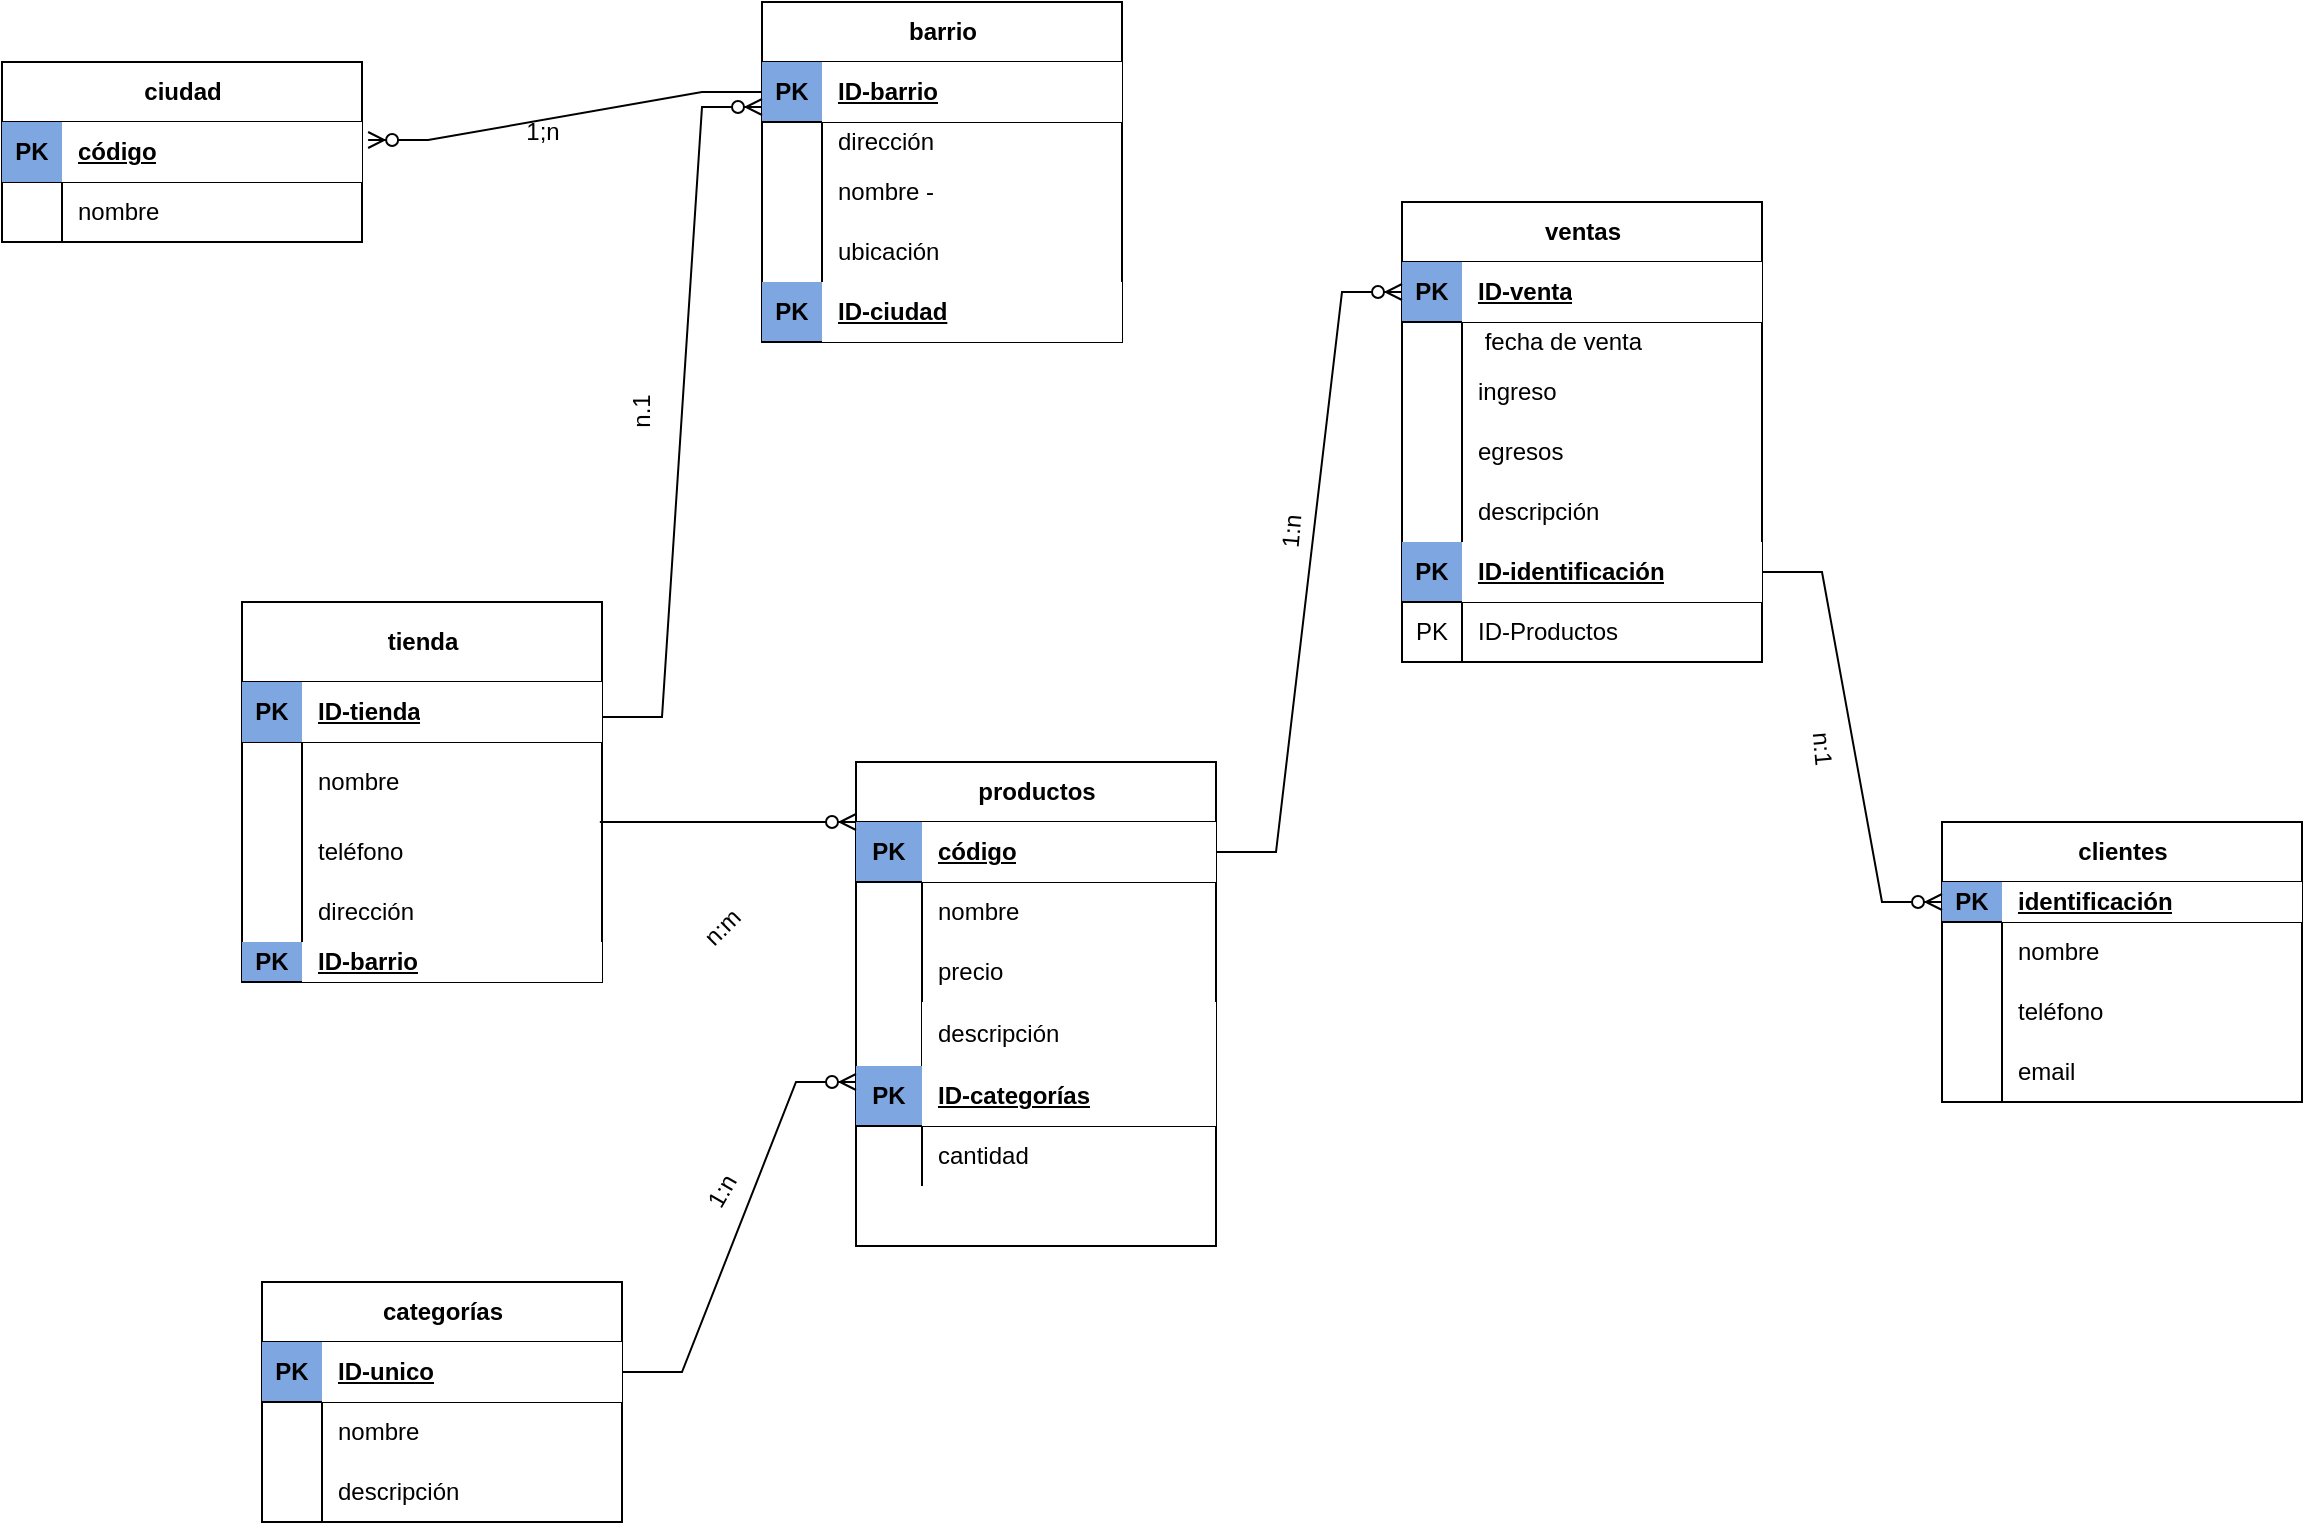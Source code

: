 <mxfile version="21.6.2" type="device">
  <diagram name="Página-1" id="iMC4th1ooJspeyHBmNNs">
    <mxGraphModel dx="880" dy="444" grid="1" gridSize="10" guides="1" tooltips="1" connect="1" arrows="1" fold="1" page="1" pageScale="1" pageWidth="827" pageHeight="1169" math="0" shadow="0">
      <root>
        <mxCell id="0" />
        <mxCell id="1" parent="0" />
        <mxCell id="7c1JLOKb-AMY0iz6rUg5-1" value="ciudad" style="shape=table;startSize=30;container=1;collapsible=1;childLayout=tableLayout;fixedRows=1;rowLines=0;fontStyle=1;align=center;resizeLast=1;html=1;fillColor=#FFFFFF;" parent="1" vertex="1">
          <mxGeometry x="220" y="70" width="180" height="90" as="geometry" />
        </mxCell>
        <mxCell id="7c1JLOKb-AMY0iz6rUg5-2" value="" style="shape=tableRow;horizontal=0;startSize=0;swimlaneHead=0;swimlaneBody=0;fillColor=#FFFFFF;collapsible=0;dropTarget=0;points=[[0,0.5],[1,0.5]];portConstraint=eastwest;top=0;left=0;right=0;bottom=1;" parent="7c1JLOKb-AMY0iz6rUg5-1" vertex="1">
          <mxGeometry y="30" width="180" height="30" as="geometry" />
        </mxCell>
        <mxCell id="7c1JLOKb-AMY0iz6rUg5-3" value="PK" style="shape=partialRectangle;connectable=0;fillColor=#7EA6E0;top=0;left=0;bottom=0;right=0;fontStyle=1;overflow=hidden;whiteSpace=wrap;html=1;" parent="7c1JLOKb-AMY0iz6rUg5-2" vertex="1">
          <mxGeometry width="30" height="30" as="geometry">
            <mxRectangle width="30" height="30" as="alternateBounds" />
          </mxGeometry>
        </mxCell>
        <mxCell id="7c1JLOKb-AMY0iz6rUg5-4" value="código" style="shape=partialRectangle;connectable=0;fillColor=#FFFFFF;top=0;left=0;bottom=0;right=0;align=left;spacingLeft=6;fontStyle=5;overflow=hidden;whiteSpace=wrap;html=1;" parent="7c1JLOKb-AMY0iz6rUg5-2" vertex="1">
          <mxGeometry x="30" width="150" height="30" as="geometry">
            <mxRectangle width="150" height="30" as="alternateBounds" />
          </mxGeometry>
        </mxCell>
        <mxCell id="7c1JLOKb-AMY0iz6rUg5-5" value="" style="shape=tableRow;horizontal=0;startSize=0;swimlaneHead=0;swimlaneBody=0;fillColor=none;collapsible=0;dropTarget=0;points=[[0,0.5],[1,0.5]];portConstraint=eastwest;top=0;left=0;right=0;bottom=0;" parent="7c1JLOKb-AMY0iz6rUg5-1" vertex="1">
          <mxGeometry y="60" width="180" height="30" as="geometry" />
        </mxCell>
        <mxCell id="7c1JLOKb-AMY0iz6rUg5-6" value="" style="shape=partialRectangle;connectable=0;fillColor=none;top=0;left=0;bottom=0;right=0;editable=1;overflow=hidden;whiteSpace=wrap;html=1;" parent="7c1JLOKb-AMY0iz6rUg5-5" vertex="1">
          <mxGeometry width="30" height="30" as="geometry">
            <mxRectangle width="30" height="30" as="alternateBounds" />
          </mxGeometry>
        </mxCell>
        <mxCell id="7c1JLOKb-AMY0iz6rUg5-7" value="nombre" style="shape=partialRectangle;connectable=0;fillColor=none;top=0;left=0;bottom=0;right=0;align=left;spacingLeft=6;overflow=hidden;whiteSpace=wrap;html=1;" parent="7c1JLOKb-AMY0iz6rUg5-5" vertex="1">
          <mxGeometry x="30" width="150" height="30" as="geometry">
            <mxRectangle width="150" height="30" as="alternateBounds" />
          </mxGeometry>
        </mxCell>
        <mxCell id="7c1JLOKb-AMY0iz6rUg5-14" value="barrio" style="shape=table;startSize=30;container=1;collapsible=1;childLayout=tableLayout;fixedRows=1;rowLines=0;fontStyle=1;align=center;resizeLast=1;html=1;" parent="1" vertex="1">
          <mxGeometry x="600" y="40" width="180" height="170" as="geometry" />
        </mxCell>
        <mxCell id="7c1JLOKb-AMY0iz6rUg5-15" value="" style="shape=tableRow;horizontal=0;startSize=0;swimlaneHead=0;swimlaneBody=0;fillColor=#7EA6E0;collapsible=0;dropTarget=0;points=[[0,0.5],[1,0.5]];portConstraint=eastwest;top=0;left=0;right=0;bottom=1;" parent="7c1JLOKb-AMY0iz6rUg5-14" vertex="1">
          <mxGeometry y="30" width="180" height="30" as="geometry" />
        </mxCell>
        <mxCell id="7c1JLOKb-AMY0iz6rUg5-16" value="PK" style="shape=partialRectangle;connectable=0;fillColor=none;top=0;left=0;bottom=0;right=0;fontStyle=1;overflow=hidden;whiteSpace=wrap;html=1;" parent="7c1JLOKb-AMY0iz6rUg5-15" vertex="1">
          <mxGeometry width="30" height="30" as="geometry">
            <mxRectangle width="30" height="30" as="alternateBounds" />
          </mxGeometry>
        </mxCell>
        <mxCell id="7c1JLOKb-AMY0iz6rUg5-17" value="ID-barrio" style="shape=partialRectangle;connectable=0;fillColor=#FFFFFF;top=0;left=0;bottom=0;right=0;align=left;spacingLeft=6;fontStyle=5;overflow=hidden;whiteSpace=wrap;html=1;" parent="7c1JLOKb-AMY0iz6rUg5-15" vertex="1">
          <mxGeometry x="30" width="150" height="30" as="geometry">
            <mxRectangle width="150" height="30" as="alternateBounds" />
          </mxGeometry>
        </mxCell>
        <mxCell id="7c1JLOKb-AMY0iz6rUg5-18" value="" style="shape=tableRow;horizontal=0;startSize=0;swimlaneHead=0;swimlaneBody=0;fillColor=none;collapsible=0;dropTarget=0;points=[[0,0.5],[1,0.5]];portConstraint=eastwest;top=0;left=0;right=0;bottom=0;" parent="7c1JLOKb-AMY0iz6rUg5-14" vertex="1">
          <mxGeometry y="60" width="180" height="20" as="geometry" />
        </mxCell>
        <mxCell id="7c1JLOKb-AMY0iz6rUg5-19" value="" style="shape=partialRectangle;connectable=0;fillColor=none;top=0;left=0;bottom=0;right=0;editable=1;overflow=hidden;whiteSpace=wrap;html=1;" parent="7c1JLOKb-AMY0iz6rUg5-18" vertex="1">
          <mxGeometry width="30" height="20" as="geometry">
            <mxRectangle width="30" height="20" as="alternateBounds" />
          </mxGeometry>
        </mxCell>
        <mxCell id="7c1JLOKb-AMY0iz6rUg5-20" value="dirección" style="shape=partialRectangle;connectable=0;fillColor=none;top=0;left=0;bottom=0;right=0;align=left;spacingLeft=6;overflow=hidden;whiteSpace=wrap;html=1;" parent="7c1JLOKb-AMY0iz6rUg5-18" vertex="1">
          <mxGeometry x="30" width="150" height="20" as="geometry">
            <mxRectangle width="150" height="20" as="alternateBounds" />
          </mxGeometry>
        </mxCell>
        <mxCell id="7c1JLOKb-AMY0iz6rUg5-21" value="" style="shape=tableRow;horizontal=0;startSize=0;swimlaneHead=0;swimlaneBody=0;fillColor=none;collapsible=0;dropTarget=0;points=[[0,0.5],[1,0.5]];portConstraint=eastwest;top=0;left=0;right=0;bottom=0;" parent="7c1JLOKb-AMY0iz6rUg5-14" vertex="1">
          <mxGeometry y="80" width="180" height="30" as="geometry" />
        </mxCell>
        <mxCell id="7c1JLOKb-AMY0iz6rUg5-22" value="" style="shape=partialRectangle;connectable=0;fillColor=none;top=0;left=0;bottom=0;right=0;editable=1;overflow=hidden;whiteSpace=wrap;html=1;" parent="7c1JLOKb-AMY0iz6rUg5-21" vertex="1">
          <mxGeometry width="30" height="30" as="geometry">
            <mxRectangle width="30" height="30" as="alternateBounds" />
          </mxGeometry>
        </mxCell>
        <mxCell id="7c1JLOKb-AMY0iz6rUg5-23" value="nombre -" style="shape=partialRectangle;connectable=0;fillColor=none;top=0;left=0;bottom=0;right=0;align=left;spacingLeft=6;overflow=hidden;whiteSpace=wrap;html=1;" parent="7c1JLOKb-AMY0iz6rUg5-21" vertex="1">
          <mxGeometry x="30" width="150" height="30" as="geometry">
            <mxRectangle width="150" height="30" as="alternateBounds" />
          </mxGeometry>
        </mxCell>
        <mxCell id="7c1JLOKb-AMY0iz6rUg5-24" value="" style="shape=tableRow;horizontal=0;startSize=0;swimlaneHead=0;swimlaneBody=0;fillColor=none;collapsible=0;dropTarget=0;points=[[0,0.5],[1,0.5]];portConstraint=eastwest;top=0;left=0;right=0;bottom=0;" parent="7c1JLOKb-AMY0iz6rUg5-14" vertex="1">
          <mxGeometry y="110" width="180" height="30" as="geometry" />
        </mxCell>
        <mxCell id="7c1JLOKb-AMY0iz6rUg5-25" value="" style="shape=partialRectangle;connectable=0;fillColor=none;top=0;left=0;bottom=0;right=0;editable=1;overflow=hidden;whiteSpace=wrap;html=1;" parent="7c1JLOKb-AMY0iz6rUg5-24" vertex="1">
          <mxGeometry width="30" height="30" as="geometry">
            <mxRectangle width="30" height="30" as="alternateBounds" />
          </mxGeometry>
        </mxCell>
        <mxCell id="7c1JLOKb-AMY0iz6rUg5-26" value="ubicación" style="shape=partialRectangle;connectable=0;fillColor=none;top=0;left=0;bottom=0;right=0;align=left;spacingLeft=6;overflow=hidden;whiteSpace=wrap;html=1;" parent="7c1JLOKb-AMY0iz6rUg5-24" vertex="1">
          <mxGeometry x="30" width="150" height="30" as="geometry">
            <mxRectangle width="150" height="30" as="alternateBounds" />
          </mxGeometry>
        </mxCell>
        <mxCell id="RqPSGQFcIyP_6qHtjr6c-4" value="" style="shape=tableRow;horizontal=0;startSize=0;swimlaneHead=0;swimlaneBody=0;fillColor=#7EA6E0;collapsible=0;dropTarget=0;points=[[0,0.5],[1,0.5]];portConstraint=eastwest;top=0;left=0;right=0;bottom=1;" parent="7c1JLOKb-AMY0iz6rUg5-14" vertex="1">
          <mxGeometry y="140" width="180" height="30" as="geometry" />
        </mxCell>
        <mxCell id="RqPSGQFcIyP_6qHtjr6c-5" value="PK" style="shape=partialRectangle;connectable=0;fillColor=none;top=0;left=0;bottom=0;right=0;fontStyle=1;overflow=hidden;whiteSpace=wrap;html=1;" parent="RqPSGQFcIyP_6qHtjr6c-4" vertex="1">
          <mxGeometry width="30" height="30" as="geometry">
            <mxRectangle width="30" height="30" as="alternateBounds" />
          </mxGeometry>
        </mxCell>
        <mxCell id="RqPSGQFcIyP_6qHtjr6c-6" value="ID-ciudad" style="shape=partialRectangle;connectable=0;fillColor=#FFFFFF;top=0;left=0;bottom=0;right=0;align=left;spacingLeft=6;fontStyle=5;overflow=hidden;whiteSpace=wrap;html=1;" parent="RqPSGQFcIyP_6qHtjr6c-4" vertex="1">
          <mxGeometry x="30" width="150" height="30" as="geometry">
            <mxRectangle width="150" height="30" as="alternateBounds" />
          </mxGeometry>
        </mxCell>
        <mxCell id="7c1JLOKb-AMY0iz6rUg5-27" value="tienda" style="shape=table;startSize=40;container=1;collapsible=1;childLayout=tableLayout;fixedRows=1;rowLines=0;fontStyle=1;align=center;resizeLast=1;html=1;" parent="1" vertex="1">
          <mxGeometry x="340" y="340" width="180" height="190" as="geometry" />
        </mxCell>
        <mxCell id="7c1JLOKb-AMY0iz6rUg5-28" value="" style="shape=tableRow;horizontal=0;startSize=0;swimlaneHead=0;swimlaneBody=0;fillColor=none;collapsible=0;dropTarget=0;points=[[0,0.5],[1,0.5]];portConstraint=eastwest;top=0;left=0;right=0;bottom=1;" parent="7c1JLOKb-AMY0iz6rUg5-27" vertex="1">
          <mxGeometry y="40" width="180" height="30" as="geometry" />
        </mxCell>
        <mxCell id="7c1JLOKb-AMY0iz6rUg5-29" value="PK" style="shape=partialRectangle;connectable=0;fillColor=#7EA6E0;top=0;left=0;bottom=0;right=0;fontStyle=1;overflow=hidden;whiteSpace=wrap;html=1;" parent="7c1JLOKb-AMY0iz6rUg5-28" vertex="1">
          <mxGeometry width="30" height="30" as="geometry">
            <mxRectangle width="30" height="30" as="alternateBounds" />
          </mxGeometry>
        </mxCell>
        <mxCell id="7c1JLOKb-AMY0iz6rUg5-30" value="ID-tienda" style="shape=partialRectangle;connectable=0;fillColor=#FFFFFF;top=0;left=0;bottom=0;right=0;align=left;spacingLeft=6;fontStyle=5;overflow=hidden;whiteSpace=wrap;html=1;" parent="7c1JLOKb-AMY0iz6rUg5-28" vertex="1">
          <mxGeometry x="30" width="150" height="30" as="geometry">
            <mxRectangle width="150" height="30" as="alternateBounds" />
          </mxGeometry>
        </mxCell>
        <mxCell id="7c1JLOKb-AMY0iz6rUg5-31" value="" style="shape=tableRow;horizontal=0;startSize=0;swimlaneHead=0;swimlaneBody=0;fillColor=none;collapsible=0;dropTarget=0;points=[[0,0.5],[1,0.5]];portConstraint=eastwest;top=0;left=0;right=0;bottom=0;" parent="7c1JLOKb-AMY0iz6rUg5-27" vertex="1">
          <mxGeometry y="70" width="180" height="40" as="geometry" />
        </mxCell>
        <mxCell id="7c1JLOKb-AMY0iz6rUg5-32" value="" style="shape=partialRectangle;connectable=0;fillColor=none;top=0;left=0;bottom=0;right=0;editable=1;overflow=hidden;whiteSpace=wrap;html=1;" parent="7c1JLOKb-AMY0iz6rUg5-31" vertex="1">
          <mxGeometry width="30" height="40" as="geometry">
            <mxRectangle width="30" height="40" as="alternateBounds" />
          </mxGeometry>
        </mxCell>
        <mxCell id="7c1JLOKb-AMY0iz6rUg5-33" value="nombre" style="shape=partialRectangle;connectable=0;fillColor=none;top=0;left=0;bottom=0;right=0;align=left;spacingLeft=6;overflow=hidden;whiteSpace=wrap;html=1;" parent="7c1JLOKb-AMY0iz6rUg5-31" vertex="1">
          <mxGeometry x="30" width="150" height="40" as="geometry">
            <mxRectangle width="150" height="40" as="alternateBounds" />
          </mxGeometry>
        </mxCell>
        <mxCell id="7c1JLOKb-AMY0iz6rUg5-34" value="" style="shape=tableRow;horizontal=0;startSize=0;swimlaneHead=0;swimlaneBody=0;fillColor=none;collapsible=0;dropTarget=0;points=[[0,0.5],[1,0.5]];portConstraint=eastwest;top=0;left=0;right=0;bottom=0;" parent="7c1JLOKb-AMY0iz6rUg5-27" vertex="1">
          <mxGeometry y="110" width="180" height="30" as="geometry" />
        </mxCell>
        <mxCell id="7c1JLOKb-AMY0iz6rUg5-35" value="" style="shape=partialRectangle;connectable=0;fillColor=none;top=0;left=0;bottom=0;right=0;editable=1;overflow=hidden;whiteSpace=wrap;html=1;" parent="7c1JLOKb-AMY0iz6rUg5-34" vertex="1">
          <mxGeometry width="30" height="30" as="geometry">
            <mxRectangle width="30" height="30" as="alternateBounds" />
          </mxGeometry>
        </mxCell>
        <mxCell id="7c1JLOKb-AMY0iz6rUg5-36" value="teléfono" style="shape=partialRectangle;connectable=0;fillColor=none;top=0;left=0;bottom=0;right=0;align=left;spacingLeft=6;overflow=hidden;whiteSpace=wrap;html=1;" parent="7c1JLOKb-AMY0iz6rUg5-34" vertex="1">
          <mxGeometry x="30" width="150" height="30" as="geometry">
            <mxRectangle width="150" height="30" as="alternateBounds" />
          </mxGeometry>
        </mxCell>
        <mxCell id="7c1JLOKb-AMY0iz6rUg5-37" value="" style="shape=tableRow;horizontal=0;startSize=0;swimlaneHead=0;swimlaneBody=0;fillColor=none;collapsible=0;dropTarget=0;points=[[0,0.5],[1,0.5]];portConstraint=eastwest;top=0;left=0;right=0;bottom=0;" parent="7c1JLOKb-AMY0iz6rUg5-27" vertex="1">
          <mxGeometry y="140" width="180" height="30" as="geometry" />
        </mxCell>
        <mxCell id="7c1JLOKb-AMY0iz6rUg5-38" value="" style="shape=partialRectangle;connectable=0;fillColor=none;top=0;left=0;bottom=0;right=0;editable=1;overflow=hidden;whiteSpace=wrap;html=1;" parent="7c1JLOKb-AMY0iz6rUg5-37" vertex="1">
          <mxGeometry width="30" height="30" as="geometry">
            <mxRectangle width="30" height="30" as="alternateBounds" />
          </mxGeometry>
        </mxCell>
        <mxCell id="7c1JLOKb-AMY0iz6rUg5-39" value="dirección" style="shape=partialRectangle;connectable=0;fillColor=none;top=0;left=0;bottom=0;right=0;align=left;spacingLeft=6;overflow=hidden;whiteSpace=wrap;html=1;" parent="7c1JLOKb-AMY0iz6rUg5-37" vertex="1">
          <mxGeometry x="30" width="150" height="30" as="geometry">
            <mxRectangle width="150" height="30" as="alternateBounds" />
          </mxGeometry>
        </mxCell>
        <mxCell id="i60WPMiwM2v31JgyBQQF-54" value="" style="shape=tableRow;horizontal=0;startSize=0;swimlaneHead=0;swimlaneBody=0;fillColor=#7EA6E0;collapsible=0;dropTarget=0;points=[[0,0.5],[1,0.5]];portConstraint=eastwest;top=0;left=0;right=0;bottom=1;" parent="7c1JLOKb-AMY0iz6rUg5-27" vertex="1">
          <mxGeometry y="170" width="180" height="20" as="geometry" />
        </mxCell>
        <mxCell id="i60WPMiwM2v31JgyBQQF-55" value="PK" style="shape=partialRectangle;connectable=0;fillColor=none;top=0;left=0;bottom=0;right=0;fontStyle=1;overflow=hidden;whiteSpace=wrap;html=1;" parent="i60WPMiwM2v31JgyBQQF-54" vertex="1">
          <mxGeometry width="30" height="20" as="geometry">
            <mxRectangle width="30" height="20" as="alternateBounds" />
          </mxGeometry>
        </mxCell>
        <mxCell id="i60WPMiwM2v31JgyBQQF-56" value="ID-barrio" style="shape=partialRectangle;connectable=0;fillColor=#FFFFFF;top=0;left=0;bottom=0;right=0;align=left;spacingLeft=6;fontStyle=5;overflow=hidden;whiteSpace=wrap;html=1;" parent="i60WPMiwM2v31JgyBQQF-54" vertex="1">
          <mxGeometry x="30" width="150" height="20" as="geometry">
            <mxRectangle width="150" height="20" as="alternateBounds" />
          </mxGeometry>
        </mxCell>
        <mxCell id="7c1JLOKb-AMY0iz6rUg5-40" value="productos" style="shape=table;startSize=30;container=1;collapsible=1;childLayout=tableLayout;fixedRows=1;rowLines=0;fontStyle=1;align=center;resizeLast=1;html=1;" parent="1" vertex="1">
          <mxGeometry x="647" y="420" width="180" height="242" as="geometry" />
        </mxCell>
        <mxCell id="rNAU9xd99KFgjEZK2ARj-17" value="" style="shape=tableRow;horizontal=0;startSize=0;swimlaneHead=0;swimlaneBody=0;fillColor=#7EA6E0;collapsible=0;dropTarget=0;points=[[0,0.5],[1,0.5]];portConstraint=eastwest;top=0;left=0;right=0;bottom=1;" parent="7c1JLOKb-AMY0iz6rUg5-40" vertex="1">
          <mxGeometry y="30" width="180" height="30" as="geometry" />
        </mxCell>
        <mxCell id="rNAU9xd99KFgjEZK2ARj-18" value="PK" style="shape=partialRectangle;connectable=0;fillColor=none;top=0;left=0;bottom=0;right=0;fontStyle=1;overflow=hidden;whiteSpace=wrap;html=1;" parent="rNAU9xd99KFgjEZK2ARj-17" vertex="1">
          <mxGeometry width="33" height="30" as="geometry">
            <mxRectangle width="33" height="30" as="alternateBounds" />
          </mxGeometry>
        </mxCell>
        <mxCell id="rNAU9xd99KFgjEZK2ARj-19" value="código" style="shape=partialRectangle;connectable=0;fillColor=#FFFFFF;top=0;left=0;bottom=0;right=0;align=left;spacingLeft=6;fontStyle=5;overflow=hidden;whiteSpace=wrap;html=1;" parent="rNAU9xd99KFgjEZK2ARj-17" vertex="1">
          <mxGeometry x="33" width="147" height="30" as="geometry">
            <mxRectangle width="147" height="30" as="alternateBounds" />
          </mxGeometry>
        </mxCell>
        <mxCell id="7c1JLOKb-AMY0iz6rUg5-44" value="" style="shape=tableRow;horizontal=0;startSize=0;swimlaneHead=0;swimlaneBody=0;fillColor=none;collapsible=0;dropTarget=0;points=[[0,0.5],[1,0.5]];portConstraint=eastwest;top=0;left=0;right=0;bottom=0;" parent="7c1JLOKb-AMY0iz6rUg5-40" vertex="1">
          <mxGeometry y="60" width="180" height="30" as="geometry" />
        </mxCell>
        <mxCell id="7c1JLOKb-AMY0iz6rUg5-45" value="" style="shape=partialRectangle;connectable=0;fillColor=none;top=0;left=0;bottom=0;right=0;editable=1;overflow=hidden;whiteSpace=wrap;html=1;" parent="7c1JLOKb-AMY0iz6rUg5-44" vertex="1">
          <mxGeometry width="33" height="30" as="geometry">
            <mxRectangle width="33" height="30" as="alternateBounds" />
          </mxGeometry>
        </mxCell>
        <mxCell id="7c1JLOKb-AMY0iz6rUg5-46" value="nombre" style="shape=partialRectangle;connectable=0;fillColor=none;top=0;left=0;bottom=0;right=0;align=left;spacingLeft=6;overflow=hidden;whiteSpace=wrap;html=1;" parent="7c1JLOKb-AMY0iz6rUg5-44" vertex="1">
          <mxGeometry x="33" width="147" height="30" as="geometry">
            <mxRectangle width="147" height="30" as="alternateBounds" />
          </mxGeometry>
        </mxCell>
        <mxCell id="7c1JLOKb-AMY0iz6rUg5-47" value="" style="shape=tableRow;horizontal=0;startSize=0;swimlaneHead=0;swimlaneBody=0;fillColor=none;collapsible=0;dropTarget=0;points=[[0,0.5],[1,0.5]];portConstraint=eastwest;top=0;left=0;right=0;bottom=0;" parent="7c1JLOKb-AMY0iz6rUg5-40" vertex="1">
          <mxGeometry y="90" width="180" height="30" as="geometry" />
        </mxCell>
        <mxCell id="7c1JLOKb-AMY0iz6rUg5-48" value="" style="shape=partialRectangle;connectable=0;fillColor=none;top=0;left=0;bottom=0;right=0;editable=1;overflow=hidden;whiteSpace=wrap;html=1;" parent="7c1JLOKb-AMY0iz6rUg5-47" vertex="1">
          <mxGeometry width="33" height="30" as="geometry">
            <mxRectangle width="33" height="30" as="alternateBounds" />
          </mxGeometry>
        </mxCell>
        <mxCell id="7c1JLOKb-AMY0iz6rUg5-49" value="precio" style="shape=partialRectangle;connectable=0;fillColor=none;top=0;left=0;bottom=0;right=0;align=left;spacingLeft=6;overflow=hidden;whiteSpace=wrap;html=1;" parent="7c1JLOKb-AMY0iz6rUg5-47" vertex="1">
          <mxGeometry x="33" width="147" height="30" as="geometry">
            <mxRectangle width="147" height="30" as="alternateBounds" />
          </mxGeometry>
        </mxCell>
        <mxCell id="7c1JLOKb-AMY0iz6rUg5-50" value="" style="shape=tableRow;horizontal=0;startSize=0;swimlaneHead=0;swimlaneBody=0;fillColor=none;collapsible=0;dropTarget=0;points=[[0,0.5],[1,0.5]];portConstraint=eastwest;top=0;left=0;right=0;bottom=0;" parent="7c1JLOKb-AMY0iz6rUg5-40" vertex="1">
          <mxGeometry y="120" width="180" height="32" as="geometry" />
        </mxCell>
        <mxCell id="7c1JLOKb-AMY0iz6rUg5-51" value="" style="shape=partialRectangle;connectable=0;fillColor=none;top=0;left=0;bottom=0;right=0;editable=1;overflow=hidden;whiteSpace=wrap;html=1;" parent="7c1JLOKb-AMY0iz6rUg5-50" vertex="1">
          <mxGeometry width="33" height="32" as="geometry">
            <mxRectangle width="33" height="32" as="alternateBounds" />
          </mxGeometry>
        </mxCell>
        <mxCell id="7c1JLOKb-AMY0iz6rUg5-52" value="descripción" style="shape=partialRectangle;connectable=0;fillColor=#FFFFFF;top=0;left=0;bottom=0;right=0;align=left;spacingLeft=6;overflow=hidden;whiteSpace=wrap;html=1;" parent="7c1JLOKb-AMY0iz6rUg5-50" vertex="1">
          <mxGeometry x="33" width="147" height="32" as="geometry">
            <mxRectangle width="147" height="32" as="alternateBounds" />
          </mxGeometry>
        </mxCell>
        <mxCell id="RqPSGQFcIyP_6qHtjr6c-20" value="" style="shape=tableRow;horizontal=0;startSize=0;swimlaneHead=0;swimlaneBody=0;fillColor=#7EA6E0;collapsible=0;dropTarget=0;points=[[0,0.5],[1,0.5]];portConstraint=eastwest;top=0;left=0;right=0;bottom=1;" parent="7c1JLOKb-AMY0iz6rUg5-40" vertex="1">
          <mxGeometry y="152" width="180" height="30" as="geometry" />
        </mxCell>
        <mxCell id="RqPSGQFcIyP_6qHtjr6c-21" value="PK" style="shape=partialRectangle;connectable=0;fillColor=none;top=0;left=0;bottom=0;right=0;fontStyle=1;overflow=hidden;whiteSpace=wrap;html=1;" parent="RqPSGQFcIyP_6qHtjr6c-20" vertex="1">
          <mxGeometry width="33" height="30" as="geometry">
            <mxRectangle width="33" height="30" as="alternateBounds" />
          </mxGeometry>
        </mxCell>
        <mxCell id="RqPSGQFcIyP_6qHtjr6c-22" value="ID-categorías" style="shape=partialRectangle;connectable=0;fillColor=#FFFFFF;top=0;left=0;bottom=0;right=0;align=left;spacingLeft=6;fontStyle=5;overflow=hidden;whiteSpace=wrap;html=1;" parent="RqPSGQFcIyP_6qHtjr6c-20" vertex="1">
          <mxGeometry x="33" width="147" height="30" as="geometry">
            <mxRectangle width="147" height="30" as="alternateBounds" />
          </mxGeometry>
        </mxCell>
        <mxCell id="RqPSGQFcIyP_6qHtjr6c-23" value="" style="shape=tableRow;horizontal=0;startSize=0;swimlaneHead=0;swimlaneBody=0;fillColor=none;collapsible=0;dropTarget=0;points=[[0,0.5],[1,0.5]];portConstraint=eastwest;top=0;left=0;right=0;bottom=0;" parent="7c1JLOKb-AMY0iz6rUg5-40" vertex="1">
          <mxGeometry y="182" width="180" height="30" as="geometry" />
        </mxCell>
        <mxCell id="RqPSGQFcIyP_6qHtjr6c-24" value="" style="shape=partialRectangle;connectable=0;fillColor=none;top=0;left=0;bottom=0;right=0;editable=1;overflow=hidden;whiteSpace=wrap;html=1;" parent="RqPSGQFcIyP_6qHtjr6c-23" vertex="1">
          <mxGeometry width="33" height="30" as="geometry">
            <mxRectangle width="33" height="30" as="alternateBounds" />
          </mxGeometry>
        </mxCell>
        <mxCell id="RqPSGQFcIyP_6qHtjr6c-25" value="cantidad" style="shape=partialRectangle;connectable=0;fillColor=none;top=0;left=0;bottom=0;right=0;align=left;spacingLeft=6;overflow=hidden;whiteSpace=wrap;html=1;" parent="RqPSGQFcIyP_6qHtjr6c-23" vertex="1">
          <mxGeometry x="33" width="147" height="30" as="geometry">
            <mxRectangle width="147" height="30" as="alternateBounds" />
          </mxGeometry>
        </mxCell>
        <mxCell id="i60WPMiwM2v31JgyBQQF-20" value="categorías" style="shape=table;startSize=30;container=1;collapsible=1;childLayout=tableLayout;fixedRows=1;rowLines=0;fontStyle=1;align=center;resizeLast=1;html=1;" parent="1" vertex="1">
          <mxGeometry x="350" y="680" width="180" height="120" as="geometry" />
        </mxCell>
        <mxCell id="i60WPMiwM2v31JgyBQQF-21" value="" style="shape=tableRow;horizontal=0;startSize=0;swimlaneHead=0;swimlaneBody=0;fillColor=#7EA6E0;collapsible=0;dropTarget=0;points=[[0,0.5],[1,0.5]];portConstraint=eastwest;top=0;left=0;right=0;bottom=1;" parent="i60WPMiwM2v31JgyBQQF-20" vertex="1">
          <mxGeometry y="30" width="180" height="30" as="geometry" />
        </mxCell>
        <mxCell id="i60WPMiwM2v31JgyBQQF-22" value="PK" style="shape=partialRectangle;connectable=0;fillColor=none;top=0;left=0;bottom=0;right=0;fontStyle=1;overflow=hidden;whiteSpace=wrap;html=1;" parent="i60WPMiwM2v31JgyBQQF-21" vertex="1">
          <mxGeometry width="30" height="30" as="geometry">
            <mxRectangle width="30" height="30" as="alternateBounds" />
          </mxGeometry>
        </mxCell>
        <mxCell id="i60WPMiwM2v31JgyBQQF-23" value="ID-unico" style="shape=partialRectangle;connectable=0;fillColor=#FFFFFF;top=0;left=0;bottom=0;right=0;align=left;spacingLeft=6;fontStyle=5;overflow=hidden;whiteSpace=wrap;html=1;" parent="i60WPMiwM2v31JgyBQQF-21" vertex="1">
          <mxGeometry x="30" width="150" height="30" as="geometry">
            <mxRectangle width="150" height="30" as="alternateBounds" />
          </mxGeometry>
        </mxCell>
        <mxCell id="i60WPMiwM2v31JgyBQQF-24" value="" style="shape=tableRow;horizontal=0;startSize=0;swimlaneHead=0;swimlaneBody=0;fillColor=none;collapsible=0;dropTarget=0;points=[[0,0.5],[1,0.5]];portConstraint=eastwest;top=0;left=0;right=0;bottom=0;" parent="i60WPMiwM2v31JgyBQQF-20" vertex="1">
          <mxGeometry y="60" width="180" height="30" as="geometry" />
        </mxCell>
        <mxCell id="i60WPMiwM2v31JgyBQQF-25" value="" style="shape=partialRectangle;connectable=0;fillColor=none;top=0;left=0;bottom=0;right=0;editable=1;overflow=hidden;whiteSpace=wrap;html=1;" parent="i60WPMiwM2v31JgyBQQF-24" vertex="1">
          <mxGeometry width="30" height="30" as="geometry">
            <mxRectangle width="30" height="30" as="alternateBounds" />
          </mxGeometry>
        </mxCell>
        <mxCell id="i60WPMiwM2v31JgyBQQF-26" value="nombre" style="shape=partialRectangle;connectable=0;fillColor=none;top=0;left=0;bottom=0;right=0;align=left;spacingLeft=6;overflow=hidden;whiteSpace=wrap;html=1;" parent="i60WPMiwM2v31JgyBQQF-24" vertex="1">
          <mxGeometry x="30" width="150" height="30" as="geometry">
            <mxRectangle width="150" height="30" as="alternateBounds" />
          </mxGeometry>
        </mxCell>
        <mxCell id="i60WPMiwM2v31JgyBQQF-27" value="" style="shape=tableRow;horizontal=0;startSize=0;swimlaneHead=0;swimlaneBody=0;fillColor=none;collapsible=0;dropTarget=0;points=[[0,0.5],[1,0.5]];portConstraint=eastwest;top=0;left=0;right=0;bottom=0;" parent="i60WPMiwM2v31JgyBQQF-20" vertex="1">
          <mxGeometry y="90" width="180" height="30" as="geometry" />
        </mxCell>
        <mxCell id="i60WPMiwM2v31JgyBQQF-28" value="" style="shape=partialRectangle;connectable=0;fillColor=none;top=0;left=0;bottom=0;right=0;editable=1;overflow=hidden;whiteSpace=wrap;html=1;" parent="i60WPMiwM2v31JgyBQQF-27" vertex="1">
          <mxGeometry width="30" height="30" as="geometry">
            <mxRectangle width="30" height="30" as="alternateBounds" />
          </mxGeometry>
        </mxCell>
        <mxCell id="i60WPMiwM2v31JgyBQQF-29" value="descripción" style="shape=partialRectangle;connectable=0;fillColor=none;top=0;left=0;bottom=0;right=0;align=left;spacingLeft=6;overflow=hidden;whiteSpace=wrap;html=1;" parent="i60WPMiwM2v31JgyBQQF-27" vertex="1">
          <mxGeometry x="30" width="150" height="30" as="geometry">
            <mxRectangle width="150" height="30" as="alternateBounds" />
          </mxGeometry>
        </mxCell>
        <mxCell id="i60WPMiwM2v31JgyBQQF-33" value="clientes" style="shape=table;startSize=30;container=1;collapsible=1;childLayout=tableLayout;fixedRows=1;rowLines=0;fontStyle=1;align=center;resizeLast=1;html=1;" parent="1" vertex="1">
          <mxGeometry x="1190" y="450" width="180" height="140" as="geometry" />
        </mxCell>
        <mxCell id="i60WPMiwM2v31JgyBQQF-34" value="" style="shape=tableRow;horizontal=0;startSize=0;swimlaneHead=0;swimlaneBody=0;fillColor=#7EA6E0;collapsible=0;dropTarget=0;points=[[0,0.5],[1,0.5]];portConstraint=eastwest;top=0;left=0;right=0;bottom=1;" parent="i60WPMiwM2v31JgyBQQF-33" vertex="1">
          <mxGeometry y="30" width="180" height="20" as="geometry" />
        </mxCell>
        <mxCell id="i60WPMiwM2v31JgyBQQF-35" value="PK" style="shape=partialRectangle;connectable=0;fillColor=none;top=0;left=0;bottom=0;right=0;fontStyle=1;overflow=hidden;whiteSpace=wrap;html=1;" parent="i60WPMiwM2v31JgyBQQF-34" vertex="1">
          <mxGeometry width="30" height="20" as="geometry">
            <mxRectangle width="30" height="20" as="alternateBounds" />
          </mxGeometry>
        </mxCell>
        <mxCell id="i60WPMiwM2v31JgyBQQF-36" value="identificación" style="shape=partialRectangle;connectable=0;fillColor=#FFFFFF;top=0;left=0;bottom=0;right=0;align=left;spacingLeft=6;fontStyle=5;overflow=hidden;whiteSpace=wrap;html=1;" parent="i60WPMiwM2v31JgyBQQF-34" vertex="1">
          <mxGeometry x="30" width="150" height="20" as="geometry">
            <mxRectangle width="150" height="20" as="alternateBounds" />
          </mxGeometry>
        </mxCell>
        <mxCell id="i60WPMiwM2v31JgyBQQF-37" value="" style="shape=tableRow;horizontal=0;startSize=0;swimlaneHead=0;swimlaneBody=0;fillColor=none;collapsible=0;dropTarget=0;points=[[0,0.5],[1,0.5]];portConstraint=eastwest;top=0;left=0;right=0;bottom=0;" parent="i60WPMiwM2v31JgyBQQF-33" vertex="1">
          <mxGeometry y="50" width="180" height="30" as="geometry" />
        </mxCell>
        <mxCell id="i60WPMiwM2v31JgyBQQF-38" value="" style="shape=partialRectangle;connectable=0;fillColor=none;top=0;left=0;bottom=0;right=0;editable=1;overflow=hidden;whiteSpace=wrap;html=1;" parent="i60WPMiwM2v31JgyBQQF-37" vertex="1">
          <mxGeometry width="30" height="30" as="geometry">
            <mxRectangle width="30" height="30" as="alternateBounds" />
          </mxGeometry>
        </mxCell>
        <mxCell id="i60WPMiwM2v31JgyBQQF-39" value="nombre" style="shape=partialRectangle;connectable=0;fillColor=none;top=0;left=0;bottom=0;right=0;align=left;spacingLeft=6;overflow=hidden;whiteSpace=wrap;html=1;" parent="i60WPMiwM2v31JgyBQQF-37" vertex="1">
          <mxGeometry x="30" width="150" height="30" as="geometry">
            <mxRectangle width="150" height="30" as="alternateBounds" />
          </mxGeometry>
        </mxCell>
        <mxCell id="i60WPMiwM2v31JgyBQQF-40" value="" style="shape=tableRow;horizontal=0;startSize=0;swimlaneHead=0;swimlaneBody=0;fillColor=none;collapsible=0;dropTarget=0;points=[[0,0.5],[1,0.5]];portConstraint=eastwest;top=0;left=0;right=0;bottom=0;" parent="i60WPMiwM2v31JgyBQQF-33" vertex="1">
          <mxGeometry y="80" width="180" height="30" as="geometry" />
        </mxCell>
        <mxCell id="i60WPMiwM2v31JgyBQQF-41" value="" style="shape=partialRectangle;connectable=0;fillColor=none;top=0;left=0;bottom=0;right=0;editable=1;overflow=hidden;whiteSpace=wrap;html=1;" parent="i60WPMiwM2v31JgyBQQF-40" vertex="1">
          <mxGeometry width="30" height="30" as="geometry">
            <mxRectangle width="30" height="30" as="alternateBounds" />
          </mxGeometry>
        </mxCell>
        <mxCell id="i60WPMiwM2v31JgyBQQF-42" value="teléfono" style="shape=partialRectangle;connectable=0;fillColor=none;top=0;left=0;bottom=0;right=0;align=left;spacingLeft=6;overflow=hidden;whiteSpace=wrap;html=1;" parent="i60WPMiwM2v31JgyBQQF-40" vertex="1">
          <mxGeometry x="30" width="150" height="30" as="geometry">
            <mxRectangle width="150" height="30" as="alternateBounds" />
          </mxGeometry>
        </mxCell>
        <mxCell id="i60WPMiwM2v31JgyBQQF-43" value="" style="shape=tableRow;horizontal=0;startSize=0;swimlaneHead=0;swimlaneBody=0;fillColor=none;collapsible=0;dropTarget=0;points=[[0,0.5],[1,0.5]];portConstraint=eastwest;top=0;left=0;right=0;bottom=0;" parent="i60WPMiwM2v31JgyBQQF-33" vertex="1">
          <mxGeometry y="110" width="180" height="30" as="geometry" />
        </mxCell>
        <mxCell id="i60WPMiwM2v31JgyBQQF-44" value="" style="shape=partialRectangle;connectable=0;fillColor=none;top=0;left=0;bottom=0;right=0;editable=1;overflow=hidden;whiteSpace=wrap;html=1;" parent="i60WPMiwM2v31JgyBQQF-43" vertex="1">
          <mxGeometry width="30" height="30" as="geometry">
            <mxRectangle width="30" height="30" as="alternateBounds" />
          </mxGeometry>
        </mxCell>
        <mxCell id="i60WPMiwM2v31JgyBQQF-45" value="email" style="shape=partialRectangle;connectable=0;fillColor=none;top=0;left=0;bottom=0;right=0;align=left;spacingLeft=6;overflow=hidden;whiteSpace=wrap;html=1;" parent="i60WPMiwM2v31JgyBQQF-43" vertex="1">
          <mxGeometry x="30" width="150" height="30" as="geometry">
            <mxRectangle width="150" height="30" as="alternateBounds" />
          </mxGeometry>
        </mxCell>
        <mxCell id="i60WPMiwM2v31JgyBQQF-46" value="" style="edgeStyle=entityRelationEdgeStyle;fontSize=12;html=1;endArrow=ERzeroToMany;endFill=1;rounded=0;exitX=0;exitY=0.5;exitDx=0;exitDy=0;entryX=1.017;entryY=0.3;entryDx=0;entryDy=0;entryPerimeter=0;" parent="1" source="7c1JLOKb-AMY0iz6rUg5-15" target="7c1JLOKb-AMY0iz6rUg5-2" edge="1">
          <mxGeometry width="100" height="100" relative="1" as="geometry">
            <mxPoint x="390" y="160" as="sourcePoint" />
            <mxPoint x="440" y="20" as="targetPoint" />
            <Array as="points">
              <mxPoint x="400" y="60" />
            </Array>
          </mxGeometry>
        </mxCell>
        <mxCell id="i60WPMiwM2v31JgyBQQF-57" value="" style="edgeStyle=entityRelationEdgeStyle;fontSize=12;html=1;endArrow=ERzeroToMany;endFill=1;rounded=0;entryX=-0.017;entryY=0.733;entryDx=0;entryDy=0;entryPerimeter=0;exitX=0.994;exitY=0;exitDx=0;exitDy=0;exitPerimeter=0;" parent="1" source="7c1JLOKb-AMY0iz6rUg5-34" edge="1">
          <mxGeometry width="100" height="100" relative="1" as="geometry">
            <mxPoint x="533.06" y="530" as="sourcePoint" />
            <mxPoint x="647" y="450" as="targetPoint" />
          </mxGeometry>
        </mxCell>
        <mxCell id="rNAU9xd99KFgjEZK2ARj-1" value="ventas" style="shape=table;startSize=30;container=1;collapsible=1;childLayout=tableLayout;fixedRows=1;rowLines=0;fontStyle=1;align=center;resizeLast=1;html=1;" parent="1" vertex="1">
          <mxGeometry x="920" y="140" width="180" height="230" as="geometry" />
        </mxCell>
        <mxCell id="rNAU9xd99KFgjEZK2ARj-2" value="" style="shape=tableRow;horizontal=0;startSize=0;swimlaneHead=0;swimlaneBody=0;fillColor=#7EA6E0;collapsible=0;dropTarget=0;points=[[0,0.5],[1,0.5]];portConstraint=eastwest;top=0;left=0;right=0;bottom=1;" parent="rNAU9xd99KFgjEZK2ARj-1" vertex="1">
          <mxGeometry y="30" width="180" height="30" as="geometry" />
        </mxCell>
        <mxCell id="rNAU9xd99KFgjEZK2ARj-3" value="PK" style="shape=partialRectangle;connectable=0;fillColor=none;top=0;left=0;bottom=0;right=0;fontStyle=1;overflow=hidden;whiteSpace=wrap;html=1;" parent="rNAU9xd99KFgjEZK2ARj-2" vertex="1">
          <mxGeometry width="30" height="30" as="geometry">
            <mxRectangle width="30" height="30" as="alternateBounds" />
          </mxGeometry>
        </mxCell>
        <mxCell id="rNAU9xd99KFgjEZK2ARj-4" value="ID-venta" style="shape=partialRectangle;connectable=0;fillColor=#FFFFFF;top=0;left=0;bottom=0;right=0;align=left;spacingLeft=6;fontStyle=5;overflow=hidden;whiteSpace=wrap;html=1;" parent="rNAU9xd99KFgjEZK2ARj-2" vertex="1">
          <mxGeometry x="30" width="150" height="30" as="geometry">
            <mxRectangle width="150" height="30" as="alternateBounds" />
          </mxGeometry>
        </mxCell>
        <mxCell id="rNAU9xd99KFgjEZK2ARj-5" value="" style="shape=tableRow;horizontal=0;startSize=0;swimlaneHead=0;swimlaneBody=0;fillColor=none;collapsible=0;dropTarget=0;points=[[0,0.5],[1,0.5]];portConstraint=eastwest;top=0;left=0;right=0;bottom=0;" parent="rNAU9xd99KFgjEZK2ARj-1" vertex="1">
          <mxGeometry y="60" width="180" height="20" as="geometry" />
        </mxCell>
        <mxCell id="rNAU9xd99KFgjEZK2ARj-6" value="" style="shape=partialRectangle;connectable=0;fillColor=none;top=0;left=0;bottom=0;right=0;editable=1;overflow=hidden;whiteSpace=wrap;html=1;" parent="rNAU9xd99KFgjEZK2ARj-5" vertex="1">
          <mxGeometry width="30" height="20" as="geometry">
            <mxRectangle width="30" height="20" as="alternateBounds" />
          </mxGeometry>
        </mxCell>
        <mxCell id="rNAU9xd99KFgjEZK2ARj-7" value="&amp;nbsp;fecha de venta" style="shape=partialRectangle;connectable=0;fillColor=none;top=0;left=0;bottom=0;right=0;align=left;spacingLeft=6;overflow=hidden;whiteSpace=wrap;html=1;" parent="rNAU9xd99KFgjEZK2ARj-5" vertex="1">
          <mxGeometry x="30" width="150" height="20" as="geometry">
            <mxRectangle width="150" height="20" as="alternateBounds" />
          </mxGeometry>
        </mxCell>
        <mxCell id="rNAU9xd99KFgjEZK2ARj-8" value="" style="shape=tableRow;horizontal=0;startSize=0;swimlaneHead=0;swimlaneBody=0;fillColor=none;collapsible=0;dropTarget=0;points=[[0,0.5],[1,0.5]];portConstraint=eastwest;top=0;left=0;right=0;bottom=0;" parent="rNAU9xd99KFgjEZK2ARj-1" vertex="1">
          <mxGeometry y="80" width="180" height="30" as="geometry" />
        </mxCell>
        <mxCell id="rNAU9xd99KFgjEZK2ARj-9" value="" style="shape=partialRectangle;connectable=0;fillColor=none;top=0;left=0;bottom=0;right=0;editable=1;overflow=hidden;whiteSpace=wrap;html=1;" parent="rNAU9xd99KFgjEZK2ARj-8" vertex="1">
          <mxGeometry width="30" height="30" as="geometry">
            <mxRectangle width="30" height="30" as="alternateBounds" />
          </mxGeometry>
        </mxCell>
        <mxCell id="rNAU9xd99KFgjEZK2ARj-10" value="ingreso" style="shape=partialRectangle;connectable=0;fillColor=none;top=0;left=0;bottom=0;right=0;align=left;spacingLeft=6;overflow=hidden;whiteSpace=wrap;html=1;" parent="rNAU9xd99KFgjEZK2ARj-8" vertex="1">
          <mxGeometry x="30" width="150" height="30" as="geometry">
            <mxRectangle width="150" height="30" as="alternateBounds" />
          </mxGeometry>
        </mxCell>
        <mxCell id="rNAU9xd99KFgjEZK2ARj-11" value="" style="shape=tableRow;horizontal=0;startSize=0;swimlaneHead=0;swimlaneBody=0;fillColor=none;collapsible=0;dropTarget=0;points=[[0,0.5],[1,0.5]];portConstraint=eastwest;top=0;left=0;right=0;bottom=0;" parent="rNAU9xd99KFgjEZK2ARj-1" vertex="1">
          <mxGeometry y="110" width="180" height="30" as="geometry" />
        </mxCell>
        <mxCell id="rNAU9xd99KFgjEZK2ARj-12" value="" style="shape=partialRectangle;connectable=0;fillColor=none;top=0;left=0;bottom=0;right=0;editable=1;overflow=hidden;whiteSpace=wrap;html=1;" parent="rNAU9xd99KFgjEZK2ARj-11" vertex="1">
          <mxGeometry width="30" height="30" as="geometry">
            <mxRectangle width="30" height="30" as="alternateBounds" />
          </mxGeometry>
        </mxCell>
        <mxCell id="rNAU9xd99KFgjEZK2ARj-13" value="egresos" style="shape=partialRectangle;connectable=0;fillColor=none;top=0;left=0;bottom=0;right=0;align=left;spacingLeft=6;overflow=hidden;whiteSpace=wrap;html=1;" parent="rNAU9xd99KFgjEZK2ARj-11" vertex="1">
          <mxGeometry x="30" width="150" height="30" as="geometry">
            <mxRectangle width="150" height="30" as="alternateBounds" />
          </mxGeometry>
        </mxCell>
        <mxCell id="rNAU9xd99KFgjEZK2ARj-14" value="" style="shape=tableRow;horizontal=0;startSize=0;swimlaneHead=0;swimlaneBody=0;fillColor=none;collapsible=0;dropTarget=0;points=[[0,0.5],[1,0.5]];portConstraint=eastwest;top=0;left=0;right=0;bottom=0;" parent="rNAU9xd99KFgjEZK2ARj-1" vertex="1">
          <mxGeometry y="140" width="180" height="30" as="geometry" />
        </mxCell>
        <mxCell id="rNAU9xd99KFgjEZK2ARj-15" value="" style="shape=partialRectangle;connectable=0;fillColor=none;top=0;left=0;bottom=0;right=0;editable=1;overflow=hidden;whiteSpace=wrap;html=1;" parent="rNAU9xd99KFgjEZK2ARj-14" vertex="1">
          <mxGeometry width="30" height="30" as="geometry">
            <mxRectangle width="30" height="30" as="alternateBounds" />
          </mxGeometry>
        </mxCell>
        <mxCell id="rNAU9xd99KFgjEZK2ARj-16" value="descripción" style="shape=partialRectangle;connectable=0;fillColor=none;top=0;left=0;bottom=0;right=0;align=left;spacingLeft=6;overflow=hidden;whiteSpace=wrap;html=1;" parent="rNAU9xd99KFgjEZK2ARj-14" vertex="1">
          <mxGeometry x="30" width="150" height="30" as="geometry">
            <mxRectangle width="150" height="30" as="alternateBounds" />
          </mxGeometry>
        </mxCell>
        <mxCell id="RqPSGQFcIyP_6qHtjr6c-10" value="" style="shape=tableRow;horizontal=0;startSize=0;swimlaneHead=0;swimlaneBody=0;fillColor=#7EA6E0;collapsible=0;dropTarget=0;points=[[0,0.5],[1,0.5]];portConstraint=eastwest;top=0;left=0;right=0;bottom=1;" parent="rNAU9xd99KFgjEZK2ARj-1" vertex="1">
          <mxGeometry y="170" width="180" height="30" as="geometry" />
        </mxCell>
        <mxCell id="RqPSGQFcIyP_6qHtjr6c-11" value="PK" style="shape=partialRectangle;connectable=0;fillColor=none;top=0;left=0;bottom=0;right=0;fontStyle=1;overflow=hidden;whiteSpace=wrap;html=1;" parent="RqPSGQFcIyP_6qHtjr6c-10" vertex="1">
          <mxGeometry width="30" height="30" as="geometry">
            <mxRectangle width="30" height="30" as="alternateBounds" />
          </mxGeometry>
        </mxCell>
        <mxCell id="RqPSGQFcIyP_6qHtjr6c-12" value="ID-identificación" style="shape=partialRectangle;connectable=0;fillColor=#FFFFFF;top=0;left=0;bottom=0;right=0;align=left;spacingLeft=6;fontStyle=5;overflow=hidden;whiteSpace=wrap;html=1;" parent="RqPSGQFcIyP_6qHtjr6c-10" vertex="1">
          <mxGeometry x="30" width="150" height="30" as="geometry">
            <mxRectangle width="150" height="30" as="alternateBounds" />
          </mxGeometry>
        </mxCell>
        <mxCell id="Q0paoE5fj3ytMmjldxIr-21" value="" style="shape=tableRow;horizontal=0;startSize=0;swimlaneHead=0;swimlaneBody=0;fillColor=none;collapsible=0;dropTarget=0;points=[[0,0.5],[1,0.5]];portConstraint=eastwest;top=0;left=0;right=0;bottom=0;" parent="rNAU9xd99KFgjEZK2ARj-1" vertex="1">
          <mxGeometry y="200" width="180" height="30" as="geometry" />
        </mxCell>
        <mxCell id="Q0paoE5fj3ytMmjldxIr-22" value="PK" style="shape=partialRectangle;connectable=0;fillColor=none;top=0;left=0;bottom=0;right=0;editable=1;overflow=hidden;whiteSpace=wrap;html=1;" parent="Q0paoE5fj3ytMmjldxIr-21" vertex="1">
          <mxGeometry width="30" height="30" as="geometry">
            <mxRectangle width="30" height="30" as="alternateBounds" />
          </mxGeometry>
        </mxCell>
        <mxCell id="Q0paoE5fj3ytMmjldxIr-23" value="ID-Productos" style="shape=partialRectangle;connectable=0;fillColor=none;top=0;left=0;bottom=0;right=0;align=left;spacingLeft=6;overflow=hidden;whiteSpace=wrap;html=1;" parent="Q0paoE5fj3ytMmjldxIr-21" vertex="1">
          <mxGeometry x="30" width="150" height="30" as="geometry">
            <mxRectangle width="150" height="30" as="alternateBounds" />
          </mxGeometry>
        </mxCell>
        <mxCell id="rNAU9xd99KFgjEZK2ARj-20" value="" style="edgeStyle=entityRelationEdgeStyle;fontSize=12;html=1;endArrow=ERzeroToMany;endFill=1;rounded=0;exitX=1;exitY=0.5;exitDx=0;exitDy=0;entryX=0;entryY=0.5;entryDx=0;entryDy=0;" parent="1" source="rNAU9xd99KFgjEZK2ARj-17" target="rNAU9xd99KFgjEZK2ARj-2" edge="1">
          <mxGeometry width="100" height="100" relative="1" as="geometry">
            <mxPoint x="827" y="633" as="sourcePoint" />
            <mxPoint x="910" y="330" as="targetPoint" />
          </mxGeometry>
        </mxCell>
        <mxCell id="YNVpxgsbY-JU51SM08eD-2" value="" style="edgeStyle=entityRelationEdgeStyle;fontSize=12;html=1;endArrow=ERzeroToMany;endFill=1;rounded=0;exitX=1;exitY=0.5;exitDx=0;exitDy=0;" parent="1" source="i60WPMiwM2v31JgyBQQF-21" edge="1">
          <mxGeometry width="100" height="100" relative="1" as="geometry">
            <mxPoint x="517" y="855" as="sourcePoint" />
            <mxPoint x="647" y="580" as="targetPoint" />
          </mxGeometry>
        </mxCell>
        <mxCell id="YNVpxgsbY-JU51SM08eD-3" value="" style="edgeStyle=entityRelationEdgeStyle;fontSize=12;html=1;endArrow=ERzeroToMany;endFill=1;rounded=0;entryX=0;entryY=0.5;entryDx=0;entryDy=0;exitX=1;exitY=0.5;exitDx=0;exitDy=0;" parent="1" source="RqPSGQFcIyP_6qHtjr6c-10" target="i60WPMiwM2v31JgyBQQF-34" edge="1">
          <mxGeometry width="100" height="100" relative="1" as="geometry">
            <mxPoint x="940" y="440" as="sourcePoint" />
            <mxPoint x="1040" y="340" as="targetPoint" />
          </mxGeometry>
        </mxCell>
        <mxCell id="YNVpxgsbY-JU51SM08eD-5" value="1;n" style="text;html=1;align=center;verticalAlign=middle;resizable=0;points=[];autosize=1;strokeColor=none;fillColor=none;rotation=0;" parent="1" vertex="1">
          <mxGeometry x="470" y="90" width="40" height="30" as="geometry" />
        </mxCell>
        <mxCell id="YNVpxgsbY-JU51SM08eD-7" value="n.1" style="text;html=1;align=center;verticalAlign=middle;resizable=0;points=[];autosize=1;strokeColor=none;fillColor=none;rotation=-90;" parent="1" vertex="1">
          <mxGeometry x="520" y="230" width="40" height="30" as="geometry" />
        </mxCell>
        <mxCell id="YNVpxgsbY-JU51SM08eD-8" value="1:n" style="text;html=1;align=center;verticalAlign=middle;resizable=0;points=[];autosize=1;strokeColor=none;fillColor=none;rotation=-85;" parent="1" vertex="1">
          <mxGeometry x="845" y="290" width="40" height="30" as="geometry" />
        </mxCell>
        <mxCell id="YNVpxgsbY-JU51SM08eD-9" value="n:1" style="text;html=1;align=center;verticalAlign=middle;resizable=0;points=[];autosize=1;strokeColor=none;fillColor=none;rotation=85;" parent="1" vertex="1">
          <mxGeometry x="1110" y="398" width="40" height="30" as="geometry" />
        </mxCell>
        <mxCell id="YNVpxgsbY-JU51SM08eD-10" value="1:n" style="text;html=1;align=center;verticalAlign=middle;resizable=0;points=[];autosize=1;strokeColor=none;fillColor=none;rotation=-60;" parent="1" vertex="1">
          <mxGeometry x="560" y="620" width="40" height="30" as="geometry" />
        </mxCell>
        <mxCell id="1XU3Yjgg2JBpaKp2Spqx-1" value="n:m" style="text;html=1;align=center;verticalAlign=middle;resizable=0;points=[];autosize=1;strokeColor=none;fillColor=none;rotation=-45;" parent="1" vertex="1">
          <mxGeometry x="560" y="488" width="40" height="30" as="geometry" />
        </mxCell>
        <mxCell id="Q0paoE5fj3ytMmjldxIr-1" value="" style="edgeStyle=entityRelationEdgeStyle;fontSize=12;html=1;endArrow=ERzeroToMany;endFill=1;rounded=0;exitX=1;exitY=0.5;exitDx=0;exitDy=0;" parent="1" edge="1">
          <mxGeometry width="100" height="100" relative="1" as="geometry">
            <mxPoint x="520" y="397.5" as="sourcePoint" />
            <mxPoint x="600" y="92.5" as="targetPoint" />
          </mxGeometry>
        </mxCell>
      </root>
    </mxGraphModel>
  </diagram>
</mxfile>
